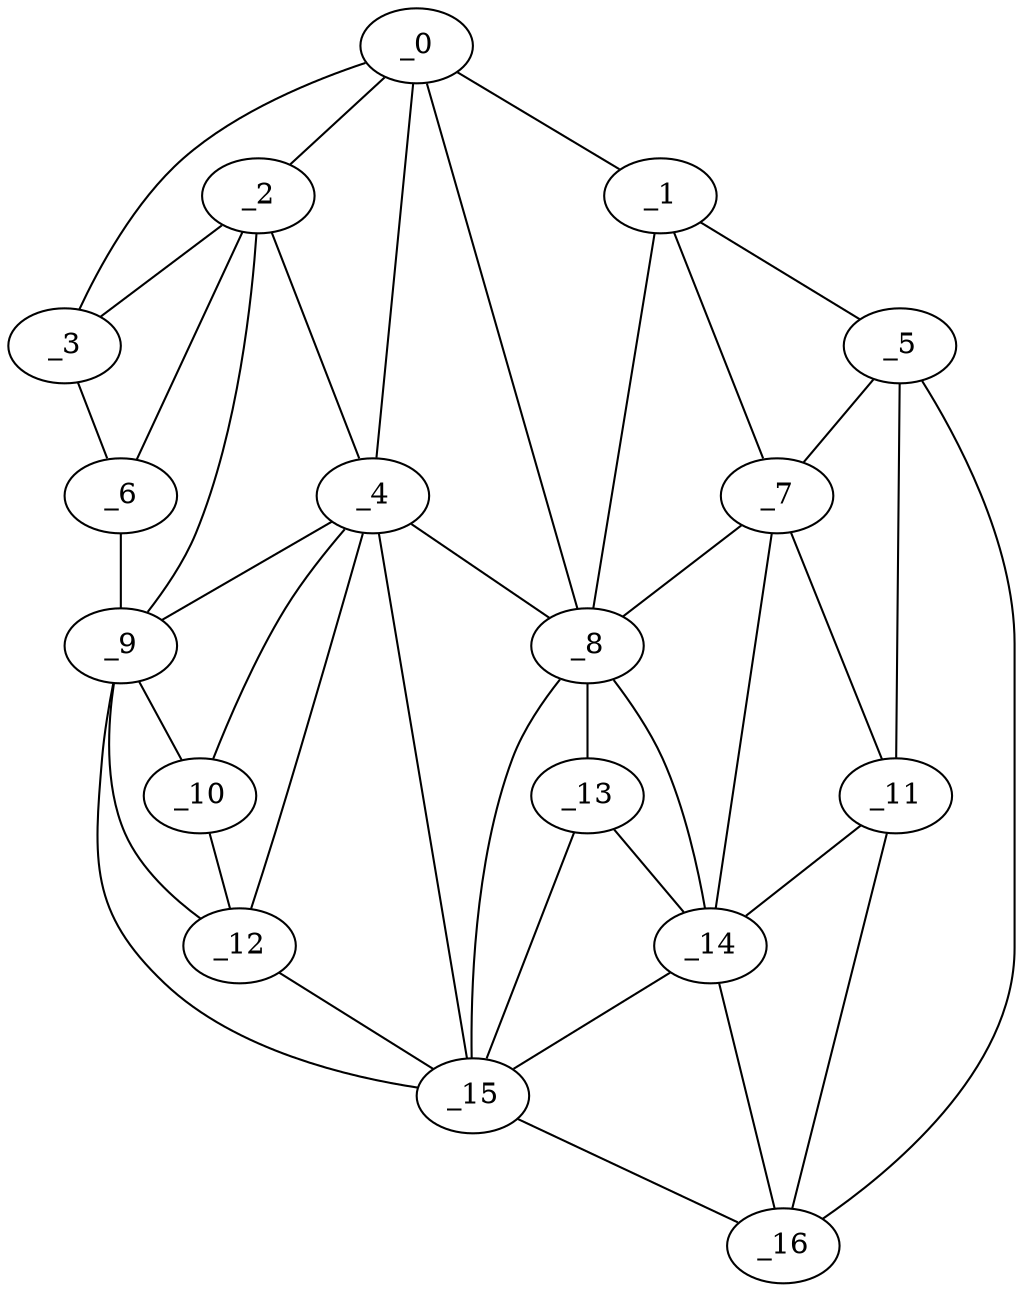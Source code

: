 graph "obj64__285.gxl" {
	_0	 [x=41,
		y=38];
	_1	 [x=42,
		y=123];
	_0 -- _1	 [valence=1];
	_2	 [x=43,
		y=27];
	_0 -- _2	 [valence=2];
	_3	 [x=45,
		y=8];
	_0 -- _3	 [valence=1];
	_4	 [x=76,
		y=45];
	_0 -- _4	 [valence=2];
	_8	 [x=84,
		y=82];
	_0 -- _8	 [valence=2];
	_5	 [x=76,
		y=125];
	_1 -- _5	 [valence=1];
	_7	 [x=83,
		y=102];
	_1 -- _7	 [valence=1];
	_1 -- _8	 [valence=2];
	_2 -- _3	 [valence=2];
	_2 -- _4	 [valence=2];
	_6	 [x=83,
		y=7];
	_2 -- _6	 [valence=1];
	_9	 [x=87,
		y=24];
	_2 -- _9	 [valence=2];
	_3 -- _6	 [valence=1];
	_4 -- _8	 [valence=2];
	_4 -- _9	 [valence=2];
	_10	 [x=87,
		y=37];
	_4 -- _10	 [valence=2];
	_12	 [x=88,
		y=51];
	_4 -- _12	 [valence=1];
	_15	 [x=89,
		y=66];
	_4 -- _15	 [valence=2];
	_5 -- _7	 [valence=1];
	_11	 [x=87,
		y=110];
	_5 -- _11	 [valence=2];
	_16	 [x=89,
		y=116];
	_5 -- _16	 [valence=1];
	_6 -- _9	 [valence=1];
	_7 -- _8	 [valence=2];
	_7 -- _11	 [valence=2];
	_14	 [x=88,
		y=99];
	_7 -- _14	 [valence=1];
	_13	 [x=88,
		y=76];
	_8 -- _13	 [valence=2];
	_8 -- _14	 [valence=2];
	_8 -- _15	 [valence=1];
	_9 -- _10	 [valence=1];
	_9 -- _12	 [valence=2];
	_9 -- _15	 [valence=1];
	_10 -- _12	 [valence=2];
	_11 -- _14	 [valence=2];
	_11 -- _16	 [valence=2];
	_12 -- _15	 [valence=1];
	_13 -- _14	 [valence=2];
	_13 -- _15	 [valence=1];
	_14 -- _15	 [valence=2];
	_14 -- _16	 [valence=1];
	_15 -- _16	 [valence=1];
}
